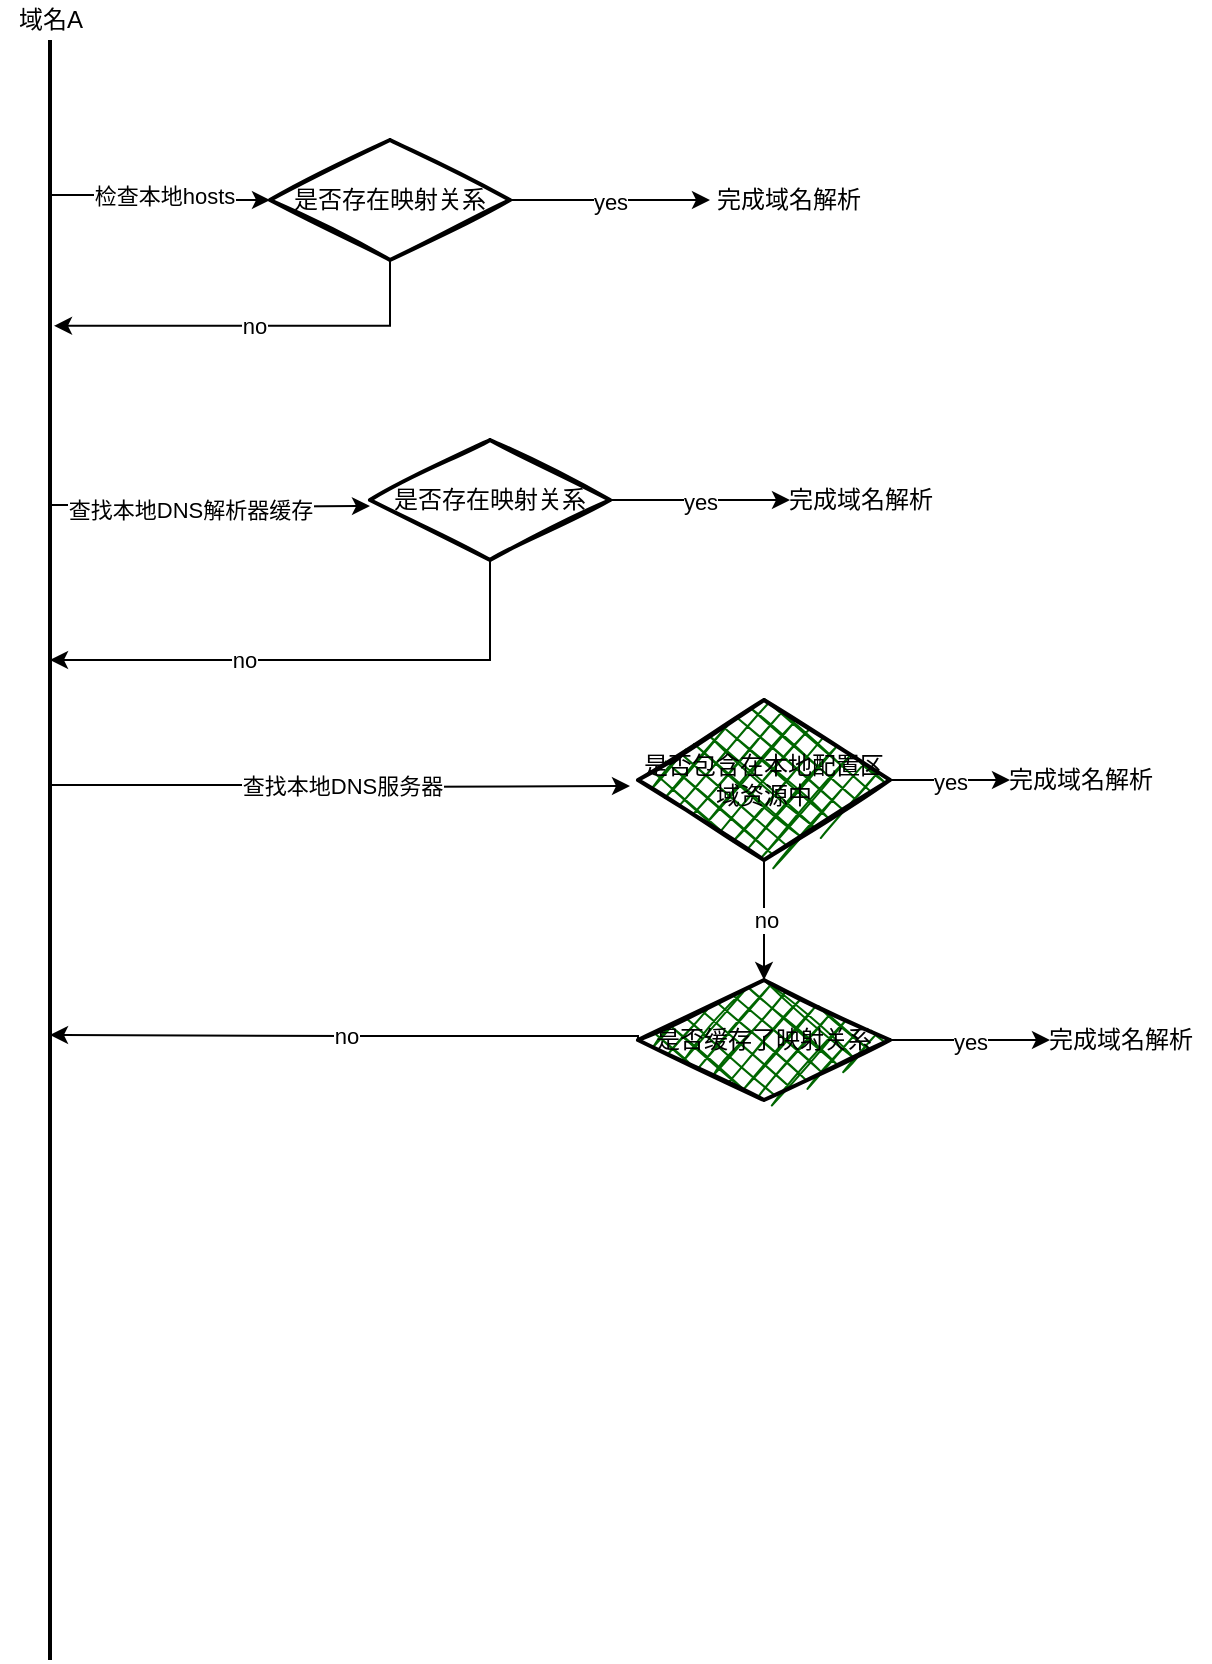 <mxfile>
    <diagram id="K2rIkBX_BGbGwfcQ6TOy" name="第 1 页">
        <mxGraphModel dx="295" dy="790" grid="1" gridSize="10" guides="1" tooltips="1" connect="1" arrows="1" fold="1" page="1" pageScale="1" pageWidth="827" pageHeight="1169" math="0" shadow="0">
            <root>
                <mxCell id="0"/>
                <mxCell id="1" parent="0"/>
                <mxCell id="22" value="检查本地hosts" style="edgeStyle=orthogonalEdgeStyle;rounded=0;orthogonalLoop=1;jettySize=auto;html=1;exitX=0.25;exitY=0.5;exitDx=0;exitDy=0;exitPerimeter=0;" parent="1" source="17" target="23" edge="1">
                    <mxGeometry relative="1" as="geometry">
                        <mxPoint x="220" y="100" as="targetPoint"/>
                    </mxGeometry>
                </mxCell>
                <mxCell id="28" style="edgeStyle=orthogonalEdgeStyle;rounded=0;orthogonalLoop=1;jettySize=auto;html=1;exitX=0.75;exitY=0.5;exitDx=0;exitDy=0;exitPerimeter=0;" parent="1" source="17" edge="1">
                    <mxGeometry relative="1" as="geometry">
                        <mxPoint x="250" y="293" as="targetPoint"/>
                    </mxGeometry>
                </mxCell>
                <mxCell id="29" value="查找本地DNS解析器缓存" style="edgeLabel;html=1;align=center;verticalAlign=middle;resizable=0;points=[];" parent="28" vertex="1" connectable="0">
                    <mxGeometry x="-0.153" y="-1" relative="1" as="geometry">
                        <mxPoint x="2" y="1" as="offset"/>
                    </mxGeometry>
                </mxCell>
                <mxCell id="17" value="" style="line;strokeWidth=2;direction=south;html=1;" parent="1" vertex="1">
                    <mxGeometry x="85" y="60" width="10" height="310" as="geometry"/>
                </mxCell>
                <mxCell id="18" value="域名A" style="text;html=1;align=center;verticalAlign=middle;resizable=0;points=[];autosize=1;strokeColor=none;" parent="1" vertex="1">
                    <mxGeometry x="65" y="40" width="50" height="20" as="geometry"/>
                </mxCell>
                <mxCell id="24" value="no" style="edgeStyle=orthogonalEdgeStyle;rounded=0;orthogonalLoop=1;jettySize=auto;html=1;exitX=0.5;exitY=1;exitDx=0;exitDy=0;entryX=0.461;entryY=0.3;entryDx=0;entryDy=0;entryPerimeter=0;" parent="1" source="23" target="17" edge="1">
                    <mxGeometry relative="1" as="geometry">
                        <Array as="points">
                            <mxPoint x="260" y="203"/>
                        </Array>
                    </mxGeometry>
                </mxCell>
                <mxCell id="25" value="yes" style="edgeStyle=orthogonalEdgeStyle;rounded=0;orthogonalLoop=1;jettySize=auto;html=1;exitX=1;exitY=0.5;exitDx=0;exitDy=0;" parent="1" source="23" edge="1">
                    <mxGeometry relative="1" as="geometry">
                        <mxPoint x="420" y="140" as="targetPoint"/>
                    </mxGeometry>
                </mxCell>
                <mxCell id="23" value="是否存在映射关系" style="rhombus;whiteSpace=wrap;html=1;strokeWidth=2;fillWeight=-1;hachureGap=8;fillStyle=cross-hatch;sketch=1;" parent="1" vertex="1">
                    <mxGeometry x="200" y="110" width="120" height="60" as="geometry"/>
                </mxCell>
                <mxCell id="26" value="完成域名解析" style="text;html=1;align=center;verticalAlign=middle;resizable=0;points=[];autosize=1;strokeColor=none;" parent="1" vertex="1">
                    <mxGeometry x="414" y="130" width="90" height="20" as="geometry"/>
                </mxCell>
                <mxCell id="31" style="edgeStyle=orthogonalEdgeStyle;rounded=0;orthogonalLoop=1;jettySize=auto;html=1;exitX=0.5;exitY=1;exitDx=0;exitDy=0;entryX=1;entryY=0.5;entryDx=0;entryDy=0;entryPerimeter=0;" parent="1" source="30" target="17" edge="1">
                    <mxGeometry relative="1" as="geometry">
                        <mxPoint x="100" y="370" as="targetPoint"/>
                        <Array as="points">
                            <mxPoint x="310" y="370"/>
                        </Array>
                    </mxGeometry>
                </mxCell>
                <mxCell id="34" value="no" style="edgeLabel;html=1;align=center;verticalAlign=middle;resizable=0;points=[];" parent="31" vertex="1" connectable="0">
                    <mxGeometry x="0.281" relative="1" as="geometry">
                        <mxPoint as="offset"/>
                    </mxGeometry>
                </mxCell>
                <mxCell id="32" value="yes" style="edgeStyle=orthogonalEdgeStyle;rounded=0;orthogonalLoop=1;jettySize=auto;html=1;exitX=1;exitY=0.5;exitDx=0;exitDy=0;" parent="1" source="30" edge="1">
                    <mxGeometry relative="1" as="geometry">
                        <mxPoint x="460" y="290" as="targetPoint"/>
                    </mxGeometry>
                </mxCell>
                <mxCell id="30" value="是否存在映射关系" style="rhombus;whiteSpace=wrap;html=1;strokeWidth=2;fillWeight=-1;hachureGap=8;fillStyle=cross-hatch;sketch=1;" parent="1" vertex="1">
                    <mxGeometry x="250" y="260" width="120" height="60" as="geometry"/>
                </mxCell>
                <mxCell id="33" value="完成域名解析" style="text;html=1;align=center;verticalAlign=middle;resizable=0;points=[];autosize=1;strokeColor=none;" parent="1" vertex="1">
                    <mxGeometry x="450" y="280" width="90" height="20" as="geometry"/>
                </mxCell>
                <mxCell id="38" value="查找本地DNS服务器" style="edgeStyle=orthogonalEdgeStyle;rounded=0;orthogonalLoop=1;jettySize=auto;html=1;exitX=0.25;exitY=0.5;exitDx=0;exitDy=0;exitPerimeter=0;" parent="1" source="35" edge="1">
                    <mxGeometry relative="1" as="geometry">
                        <mxPoint x="380" y="433" as="targetPoint"/>
                    </mxGeometry>
                </mxCell>
                <mxCell id="35" value="" style="line;strokeWidth=2;direction=south;html=1;" parent="1" vertex="1">
                    <mxGeometry x="85" y="370" width="10" height="250" as="geometry"/>
                </mxCell>
                <mxCell id="42" value="yes" style="edgeStyle=orthogonalEdgeStyle;rounded=0;orthogonalLoop=1;jettySize=auto;html=1;exitX=1;exitY=0.5;exitDx=0;exitDy=0;" parent="1" source="40" edge="1">
                    <mxGeometry relative="1" as="geometry">
                        <mxPoint x="570" y="430" as="targetPoint"/>
                    </mxGeometry>
                </mxCell>
                <mxCell id="44" value="no" style="edgeStyle=orthogonalEdgeStyle;rounded=0;orthogonalLoop=1;jettySize=auto;html=1;exitX=0.5;exitY=1;exitDx=0;exitDy=0;" parent="1" source="40" edge="1">
                    <mxGeometry relative="1" as="geometry">
                        <mxPoint x="447" y="530" as="targetPoint"/>
                    </mxGeometry>
                </mxCell>
                <mxCell id="40" value="是否包含在本地配置区域资源中" style="rhombus;whiteSpace=wrap;html=1;strokeWidth=2;fillWeight=-1;hachureGap=8;fillStyle=cross-hatch;fillColor=#006600;sketch=1;" parent="1" vertex="1">
                    <mxGeometry x="384" y="390" width="126" height="80" as="geometry"/>
                </mxCell>
                <mxCell id="43" value="完成域名解析" style="text;html=1;align=center;verticalAlign=middle;resizable=0;points=[];autosize=1;strokeColor=none;" parent="1" vertex="1">
                    <mxGeometry x="560" y="420" width="90" height="20" as="geometry"/>
                </mxCell>
                <mxCell id="46" value="yes" style="edgeStyle=orthogonalEdgeStyle;rounded=0;orthogonalLoop=1;jettySize=auto;html=1;exitX=1;exitY=0.5;exitDx=0;exitDy=0;" parent="1" source="45" edge="1">
                    <mxGeometry relative="1" as="geometry">
                        <mxPoint x="590" y="560" as="targetPoint"/>
                    </mxGeometry>
                </mxCell>
                <mxCell id="48" value="no" style="edgeStyle=orthogonalEdgeStyle;rounded=0;orthogonalLoop=1;jettySize=auto;html=1;exitX=0;exitY=0.5;exitDx=0;exitDy=0;entryX=0.75;entryY=0.5;entryDx=0;entryDy=0;entryPerimeter=0;" parent="1" source="45" target="35" edge="1">
                    <mxGeometry relative="1" as="geometry">
                        <Array as="points">
                            <mxPoint x="384" y="558"/>
                            <mxPoint x="240" y="558"/>
                        </Array>
                    </mxGeometry>
                </mxCell>
                <mxCell id="45" value="是否缓存了映射关系" style="rhombus;whiteSpace=wrap;html=1;strokeWidth=2;fillWeight=-1;hachureGap=8;fillStyle=cross-hatch;fillColor=#006600;sketch=1;" parent="1" vertex="1">
                    <mxGeometry x="384" y="530" width="126" height="60" as="geometry"/>
                </mxCell>
                <mxCell id="47" value="完成域名解析" style="text;html=1;align=center;verticalAlign=middle;resizable=0;points=[];autosize=1;strokeColor=none;" parent="1" vertex="1">
                    <mxGeometry x="580" y="550" width="90" height="20" as="geometry"/>
                </mxCell>
                <mxCell id="52" value="" style="line;strokeWidth=2;direction=south;html=1;" parent="1" vertex="1">
                    <mxGeometry x="85" y="620" width="10" height="250" as="geometry"/>
                </mxCell>
            </root>
        </mxGraphModel>
    </diagram>
</mxfile>
